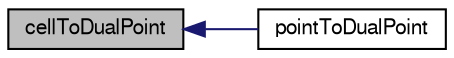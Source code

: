 digraph "cellToDualPoint"
{
  bgcolor="transparent";
  edge [fontname="FreeSans",fontsize="10",labelfontname="FreeSans",labelfontsize="10"];
  node [fontname="FreeSans",fontsize="10",shape=record];
  rankdir="LR";
  Node13 [label="cellToDualPoint",height=0.2,width=0.4,color="black", fillcolor="grey75", style="filled", fontcolor="black"];
  Node13 -> Node14 [dir="back",color="midnightblue",fontsize="10",style="solid",fontname="FreeSans"];
  Node14 [label="pointToDualPoint",height=0.2,width=0.4,color="black",URL="$a31630.html#a09818318a7d04e12e818676cb31fae03",tooltip="From point to dual point (or -1 if not feature point). "];
}
